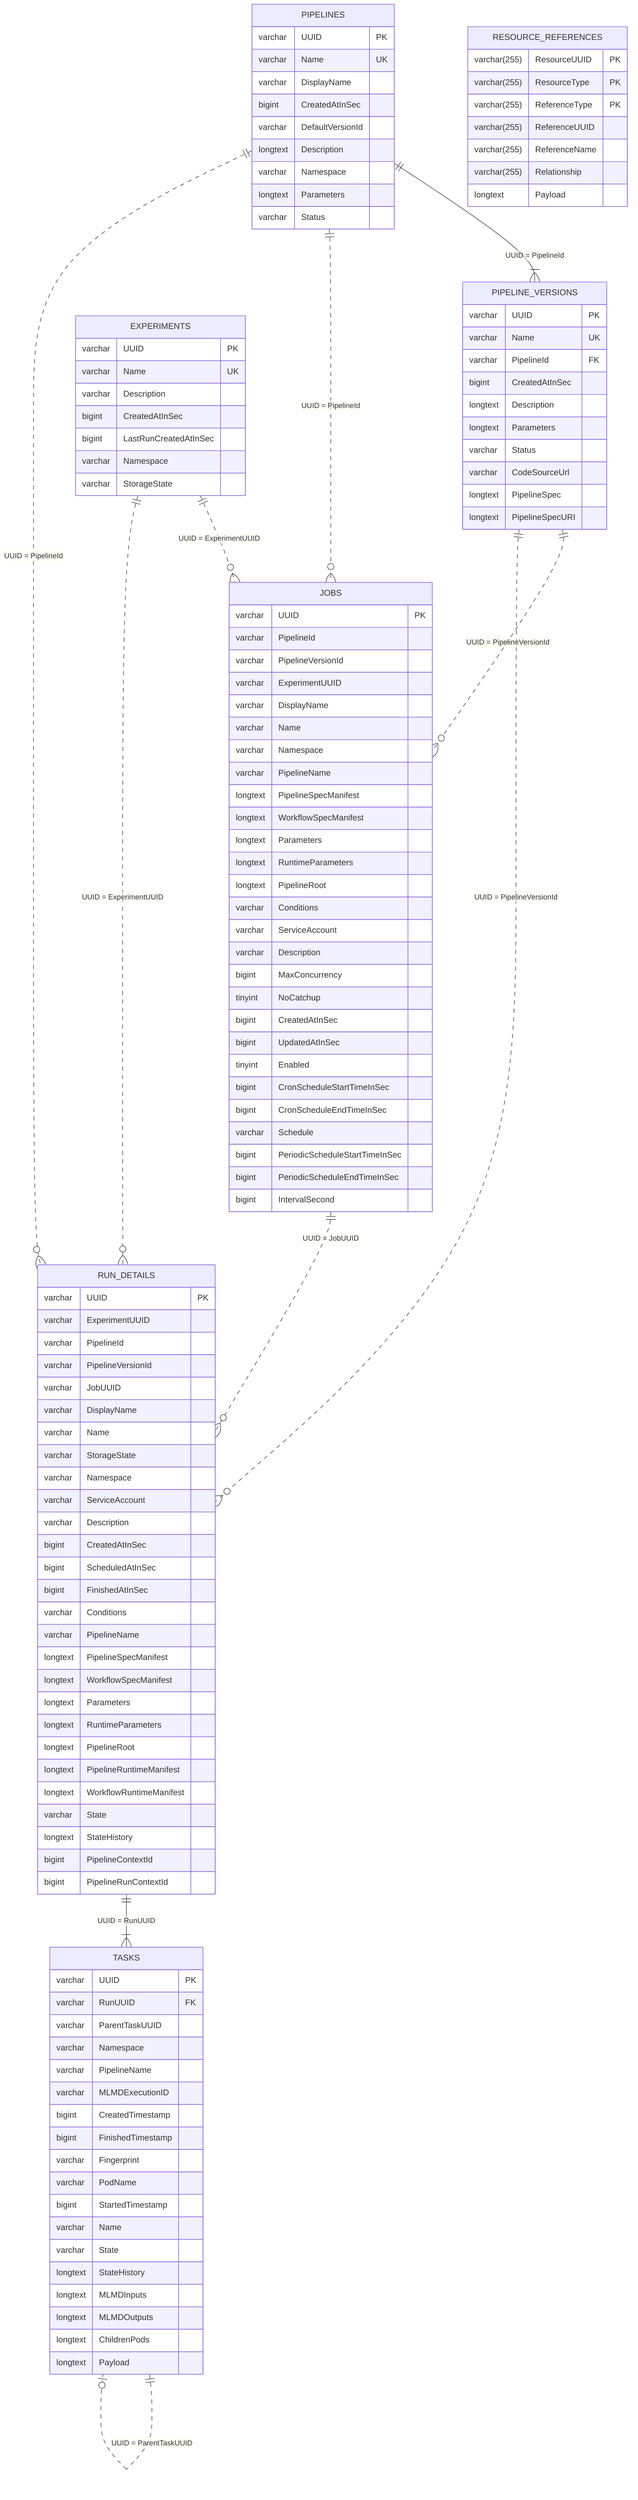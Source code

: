 erDiagram
    PIPELINES {
        varchar UUID PK
        varchar Name UK
        varchar DisplayName
        bigint CreatedAtInSec
        varchar DefaultVersionId
        longtext Description
        varchar Namespace
        longtext Parameters
        varchar Status
    }
    PIPELINE_VERSIONS {
        varchar UUID PK
        varchar Name UK
        varchar PipelineId FK
        bigint CreatedAtInSec
        longtext Description
        longtext Parameters
        varchar Status
        varchar CodeSourceUrl
        longtext PipelineSpec
        longtext PipelineSpecURI
    }
    RUN_DETAILS {
        varchar UUID PK
        varchar ExperimentUUID
        varchar PipelineId
        varchar PipelineVersionId
        varchar JobUUID
        varchar DisplayName
        varchar Name
        varchar StorageState
        varchar Namespace
        varchar ServiceAccount
        varchar Description
        bigint CreatedAtInSec
        bigint ScheduledAtInSec
        bigint FinishedAtInSec
        varchar Conditions
        varchar PipelineName
        longtext PipelineSpecManifest
        longtext WorkflowSpecManifest
        longtext Parameters
        longtext RuntimeParameters
        longtext PipelineRoot
        longtext PipelineRuntimeManifest
        longtext WorkflowRuntimeManifest
        varchar State
        longtext StateHistory
        bigint PipelineContextId
        bigint PipelineRunContextId
    }
    TASKS {
        varchar UUID PK
        varchar RunUUID FK
        varchar ParentTaskUUID
        varchar Namespace
        varchar PipelineName
        varchar MLMDExecutionID
        bigint CreatedTimestamp
        bigint FinishedTimestamp
        varchar Fingerprint
        varchar PodName
        bigint StartedTimestamp
        varchar Name
        varchar State
        longtext StateHistory
        longtext MLMDInputs
        longtext MLMDOutputs
        longtext ChildrenPods
        longtext Payload
    }
    JOBS {
        varchar UUID PK
        varchar PipelineId
        varchar PipelineVersionId
        varchar ExperimentUUID
        varchar DisplayName
        varchar Name
        varchar Namespace
        varchar PipelineName
        longtext PipelineSpecManifest
        longtext WorkflowSpecManifest
        longtext Parameters
        longtext RuntimeParameters
        longtext PipelineRoot
        varchar Conditions
        varchar ServiceAccount
        varchar Description
        bigint MaxConcurrency
        tinyint NoCatchup
        bigint CreatedAtInSec
        bigint UpdatedAtInSec
        tinyint Enabled
        bigint CronScheduleStartTimeInSec
        bigint CronScheduleEndTimeInSec
        varchar Schedule
        bigint PeriodicScheduleStartTimeInSec
        bigint PeriodicScheduleEndTimeInSec
        bigint IntervalSecond
    }
    EXPERIMENTS {
        varchar UUID PK
        varchar Name UK
        varchar Description
        bigint CreatedAtInSec
        bigint LastRunCreatedAtInSec
        varchar Namespace
        varchar StorageState
    }
    RESOURCE_REFERENCES {
        varchar(255) ResourceUUID PK
        varchar(255) ResourceType PK
        varchar(255) ReferenceType PK
        varchar(255) ReferenceUUID
        varchar(255) ReferenceName
        varchar(255) Relationship
        longtext     Payload
    }
    %% Relationships
    EXPERIMENTS ||..o{ JOBS : "UUID = ExperimentUUID"
    EXPERIMENTS ||..o{ RUN_DETAILS : "UUID = ExperimentUUID"
    PIPELINES ||--|{ PIPELINE_VERSIONS : "UUID = PipelineId"
    PIPELINES ||..o{ JOBS : "UUID = PipelineId"
    PIPELINE_VERSIONS ||..o{ JOBS : "UUID = PipelineVersionId"
    PIPELINES ||..o{ RUN_DETAILS : "UUID = PipelineId"
    PIPELINE_VERSIONS ||..o{ RUN_DETAILS : "UUID = PipelineVersionId"
    JOBS ||..o{ RUN_DETAILS : "UUID = JobUUID"
    RUN_DETAILS ||--|{ TASKS : "UUID = RunUUID"
    TASKS ||..o| TASKS : "UUID = ParentTaskUUID"